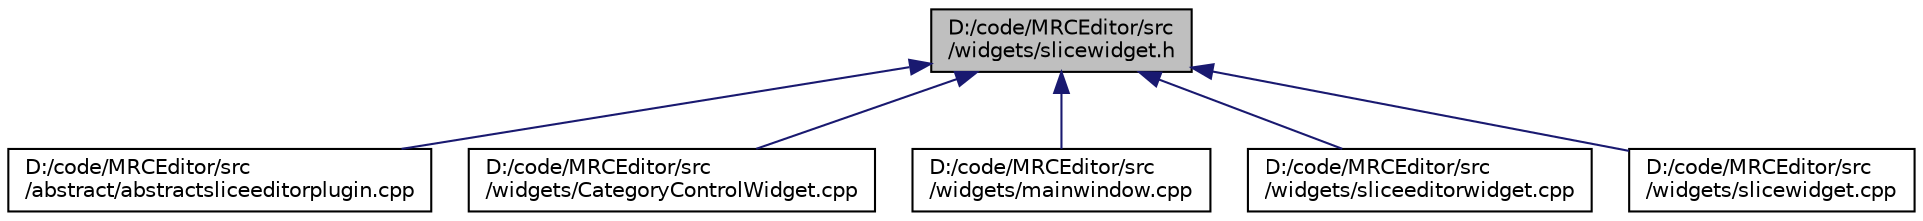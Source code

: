 digraph "D:/code/MRCEditor/src/widgets/slicewidget.h"
{
  edge [fontname="Helvetica",fontsize="10",labelfontname="Helvetica",labelfontsize="10"];
  node [fontname="Helvetica",fontsize="10",shape=record];
  Node12 [label="D:/code/MRCEditor/src\l/widgets/slicewidget.h",height=0.2,width=0.4,color="black", fillcolor="grey75", style="filled", fontcolor="black"];
  Node12 -> Node13 [dir="back",color="midnightblue",fontsize="10",style="solid",fontname="Helvetica"];
  Node13 [label="D:/code/MRCEditor/src\l/abstract/abstractsliceeditorplugin.cpp",height=0.2,width=0.4,color="black", fillcolor="white", style="filled",URL="$abstractsliceeditorplugin_8cpp.html"];
  Node12 -> Node14 [dir="back",color="midnightblue",fontsize="10",style="solid",fontname="Helvetica"];
  Node14 [label="D:/code/MRCEditor/src\l/widgets/CategoryControlWidget.cpp",height=0.2,width=0.4,color="black", fillcolor="white", style="filled",URL="$_category_control_widget_8cpp.html"];
  Node12 -> Node15 [dir="back",color="midnightblue",fontsize="10",style="solid",fontname="Helvetica"];
  Node15 [label="D:/code/MRCEditor/src\l/widgets/mainwindow.cpp",height=0.2,width=0.4,color="black", fillcolor="white", style="filled",URL="$mainwindow_8cpp.html"];
  Node12 -> Node16 [dir="back",color="midnightblue",fontsize="10",style="solid",fontname="Helvetica"];
  Node16 [label="D:/code/MRCEditor/src\l/widgets/sliceeditorwidget.cpp",height=0.2,width=0.4,color="black", fillcolor="white", style="filled",URL="$sliceeditorwidget_8cpp.html"];
  Node12 -> Node17 [dir="back",color="midnightblue",fontsize="10",style="solid",fontname="Helvetica"];
  Node17 [label="D:/code/MRCEditor/src\l/widgets/slicewidget.cpp",height=0.2,width=0.4,color="black", fillcolor="white", style="filled",URL="$slicewidget_8cpp.html"];
}
